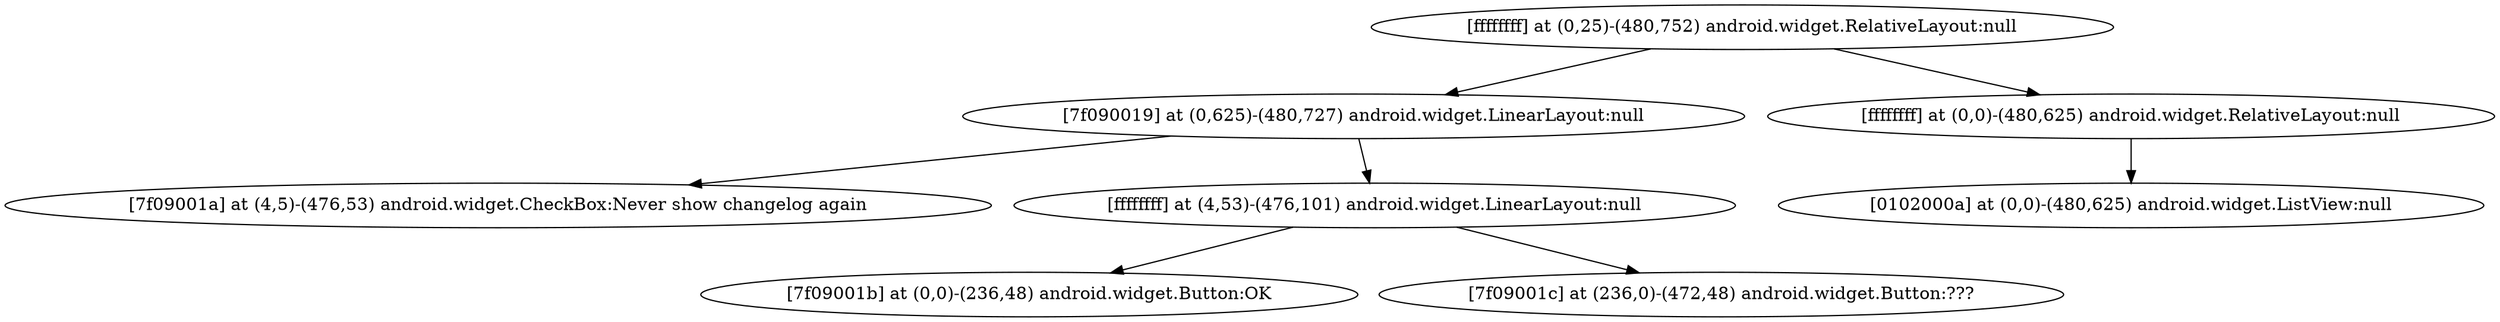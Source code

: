 strict digraph G {
  1 [ label="[ffffffff] at (0,25)-(480,752) android.widget.RelativeLayout:null" ];
  2 [ label="[7f090019] at (0,625)-(480,727) android.widget.LinearLayout:null" ];
  3 [ label="[7f09001a] at (4,5)-(476,53) android.widget.CheckBox:Never show changelog again" ];
  4 [ label="[ffffffff] at (4,53)-(476,101) android.widget.LinearLayout:null" ];
  5 [ label="[7f09001b] at (0,0)-(236,48) android.widget.Button:OK" ];
  6 [ label="[7f09001c] at (236,0)-(472,48) android.widget.Button:???" ];
  7 [ label="[ffffffff] at (0,0)-(480,625) android.widget.RelativeLayout:null" ];
  8 [ label="[0102000a] at (0,0)-(480,625) android.widget.ListView:null" ];
  1 -> 2;
  2 -> 3;
  2 -> 4;
  4 -> 5;
  4 -> 6;
  1 -> 7;
  7 -> 8;
}
